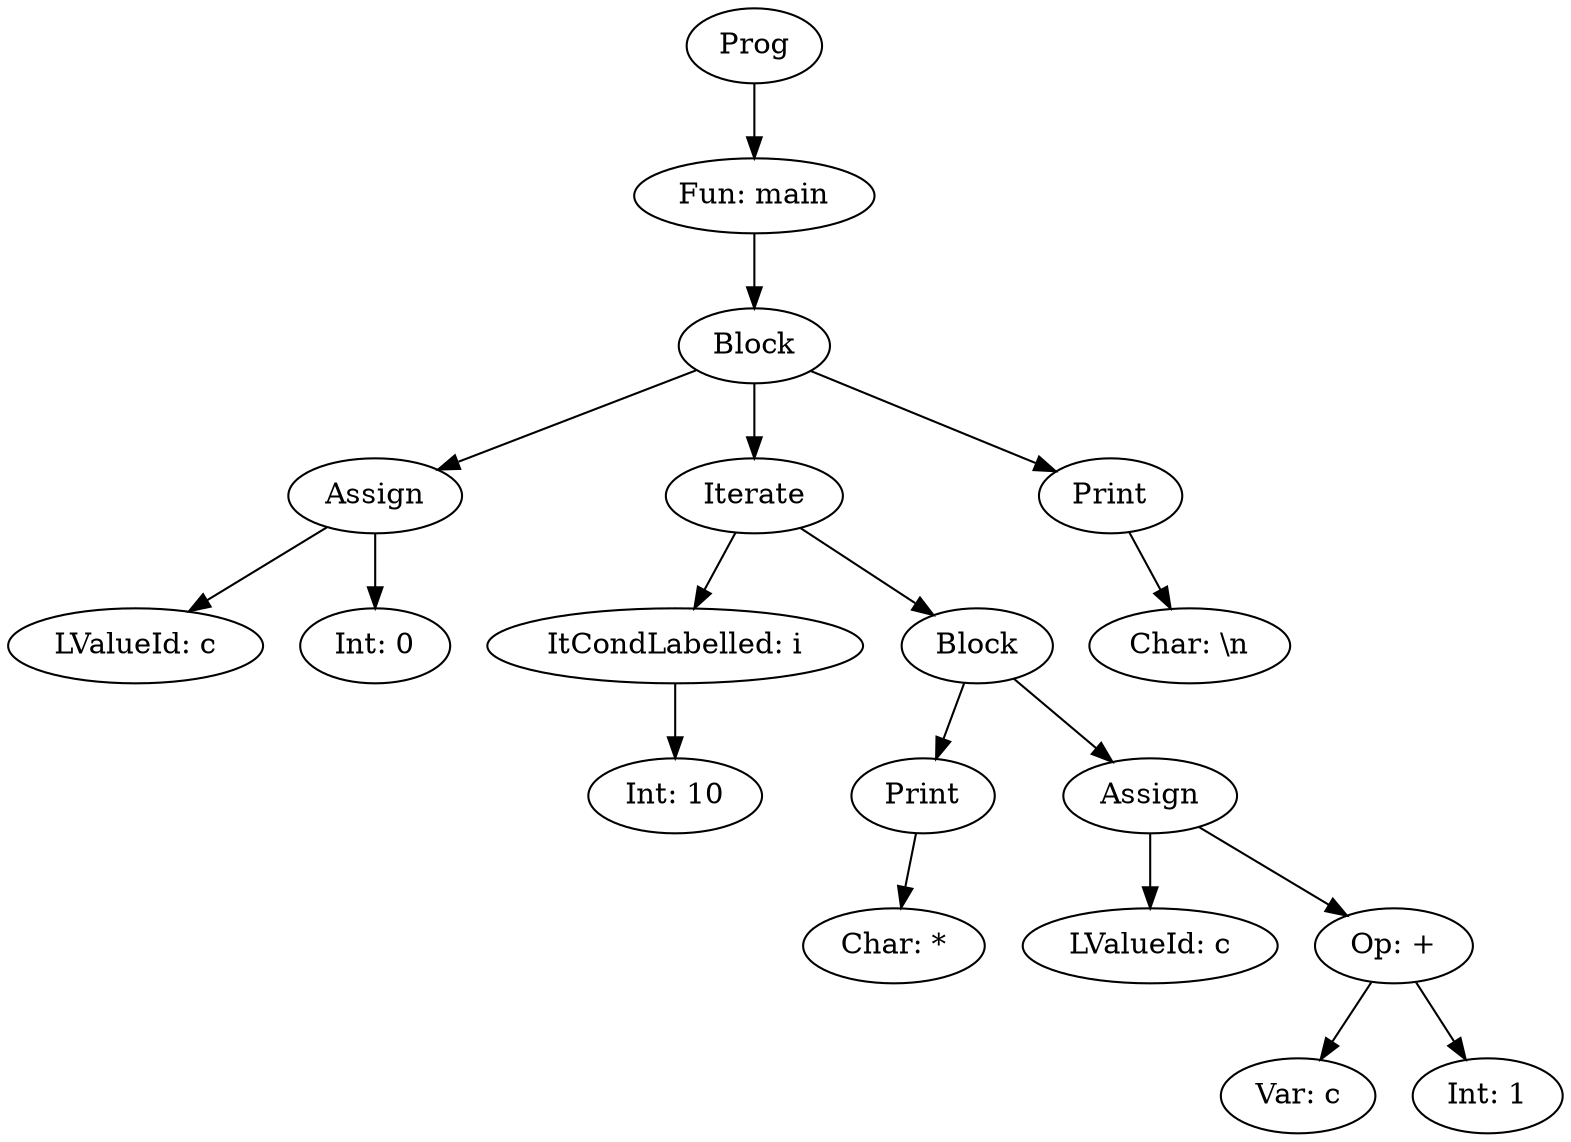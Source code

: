 digraph AST {
"Prog116211441" [label="Prog"];
"Fun2065530879" [label="Fun: main"];
"Prog116211441" -> "Fun2065530879";
"CmdBlock697960108" [label="Block"];
"Fun2065530879" -> "CmdBlock697960108";
"CmdAssign943010986" [label="Assign"];
"CmdBlock697960108" -> "CmdAssign943010986";
"LValueId1807837413" [label="LValueId: c"];
"CmdAssign943010986" -> "LValueId1807837413";
"ExpInt2066940133" [label="Int: 0"];
"CmdAssign943010986" -> "ExpInt2066940133";
"CmdIterate662441761" [label="Iterate"];
"CmdBlock697960108" -> "CmdIterate662441761";
"ItCondLabelled1618212626" [label="ItCondLabelled: i"];
"CmdIterate662441761" -> "ItCondLabelled1618212626";
"ExpInt1129670968" [label="Int: 10"];
"ItCondLabelled1618212626" -> "ExpInt1129670968";
"CmdBlock1023714065" [label="Block"];
"CmdIterate662441761" -> "CmdBlock1023714065";
"CmdPrint2051450519" [label="Print"];
"CmdBlock1023714065" -> "CmdPrint2051450519";
"ExpChar99747242" [label="Char: *"];
"CmdPrint2051450519" -> "ExpChar99747242";
"CmdAssign1837543557" [label="Assign"];
"CmdBlock1023714065" -> "CmdAssign1837543557";
"LValueId1971489295" [label="LValueId: c"];
"CmdAssign1837543557" -> "LValueId1971489295";
"ExpBinOp985655350" [label="Op: +"];
"CmdAssign1837543557" -> "ExpBinOp985655350";
"ExpVar804611486" [label="Var: c"];
"ExpBinOp985655350" -> "ExpVar804611486";
"ExpInt2008017533" [label="Int: 1"];
"ExpBinOp985655350" -> "ExpInt2008017533";
"CmdPrint370988149" [label="Print"];
"CmdBlock697960108" -> "CmdPrint370988149";
"ExpChar1395089624" [label="Char: \\n"];
"CmdPrint370988149" -> "ExpChar1395089624";
}
